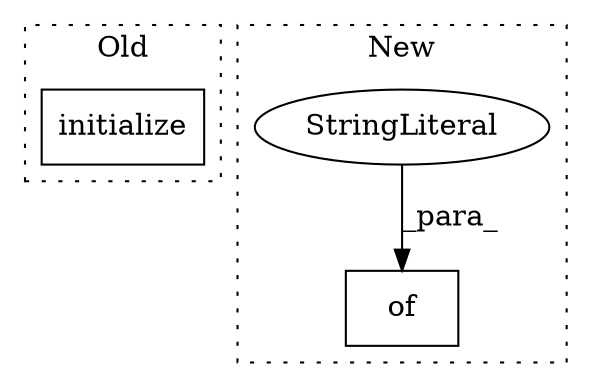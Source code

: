 digraph G {
subgraph cluster0 {
1 [label="initialize" a="32" s="460,530" l="11,1" shape="box"];
label = "Old";
style="dotted";
}
subgraph cluster1 {
2 [label="of" a="32" s="475,541" l="3,1" shape="box"];
3 [label="StringLiteral" a="45" s="478" l="8" shape="ellipse"];
label = "New";
style="dotted";
}
3 -> 2 [label="_para_"];
}